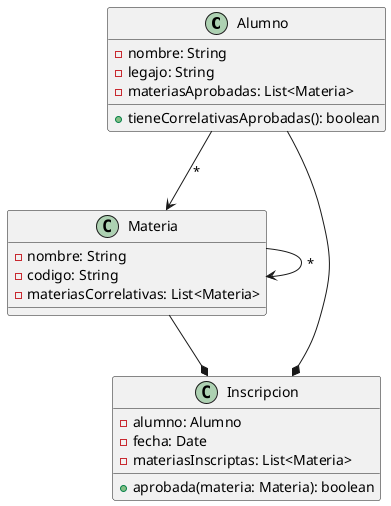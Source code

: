 @startuml

Class Alumno {
    -nombre: String
    -legajo: String
    -materiasAprobadas: List<Materia>
    +tieneCorrelativasAprobadas(): boolean
}

Class Materia {
    -nombre: String
    -codigo: String
    -materiasCorrelativas: List<Materia>
}

Class Inscripcion {
    -alumno: Alumno
    -fecha: Date
    -materiasInscriptas: List<Materia>
    +aprobada(materia: Materia): boolean
}

Alumno --* Inscripcion
Materia --* Inscripcion
Materia --> Materia : "*"
Alumno --> Materia: "*"


@enduml